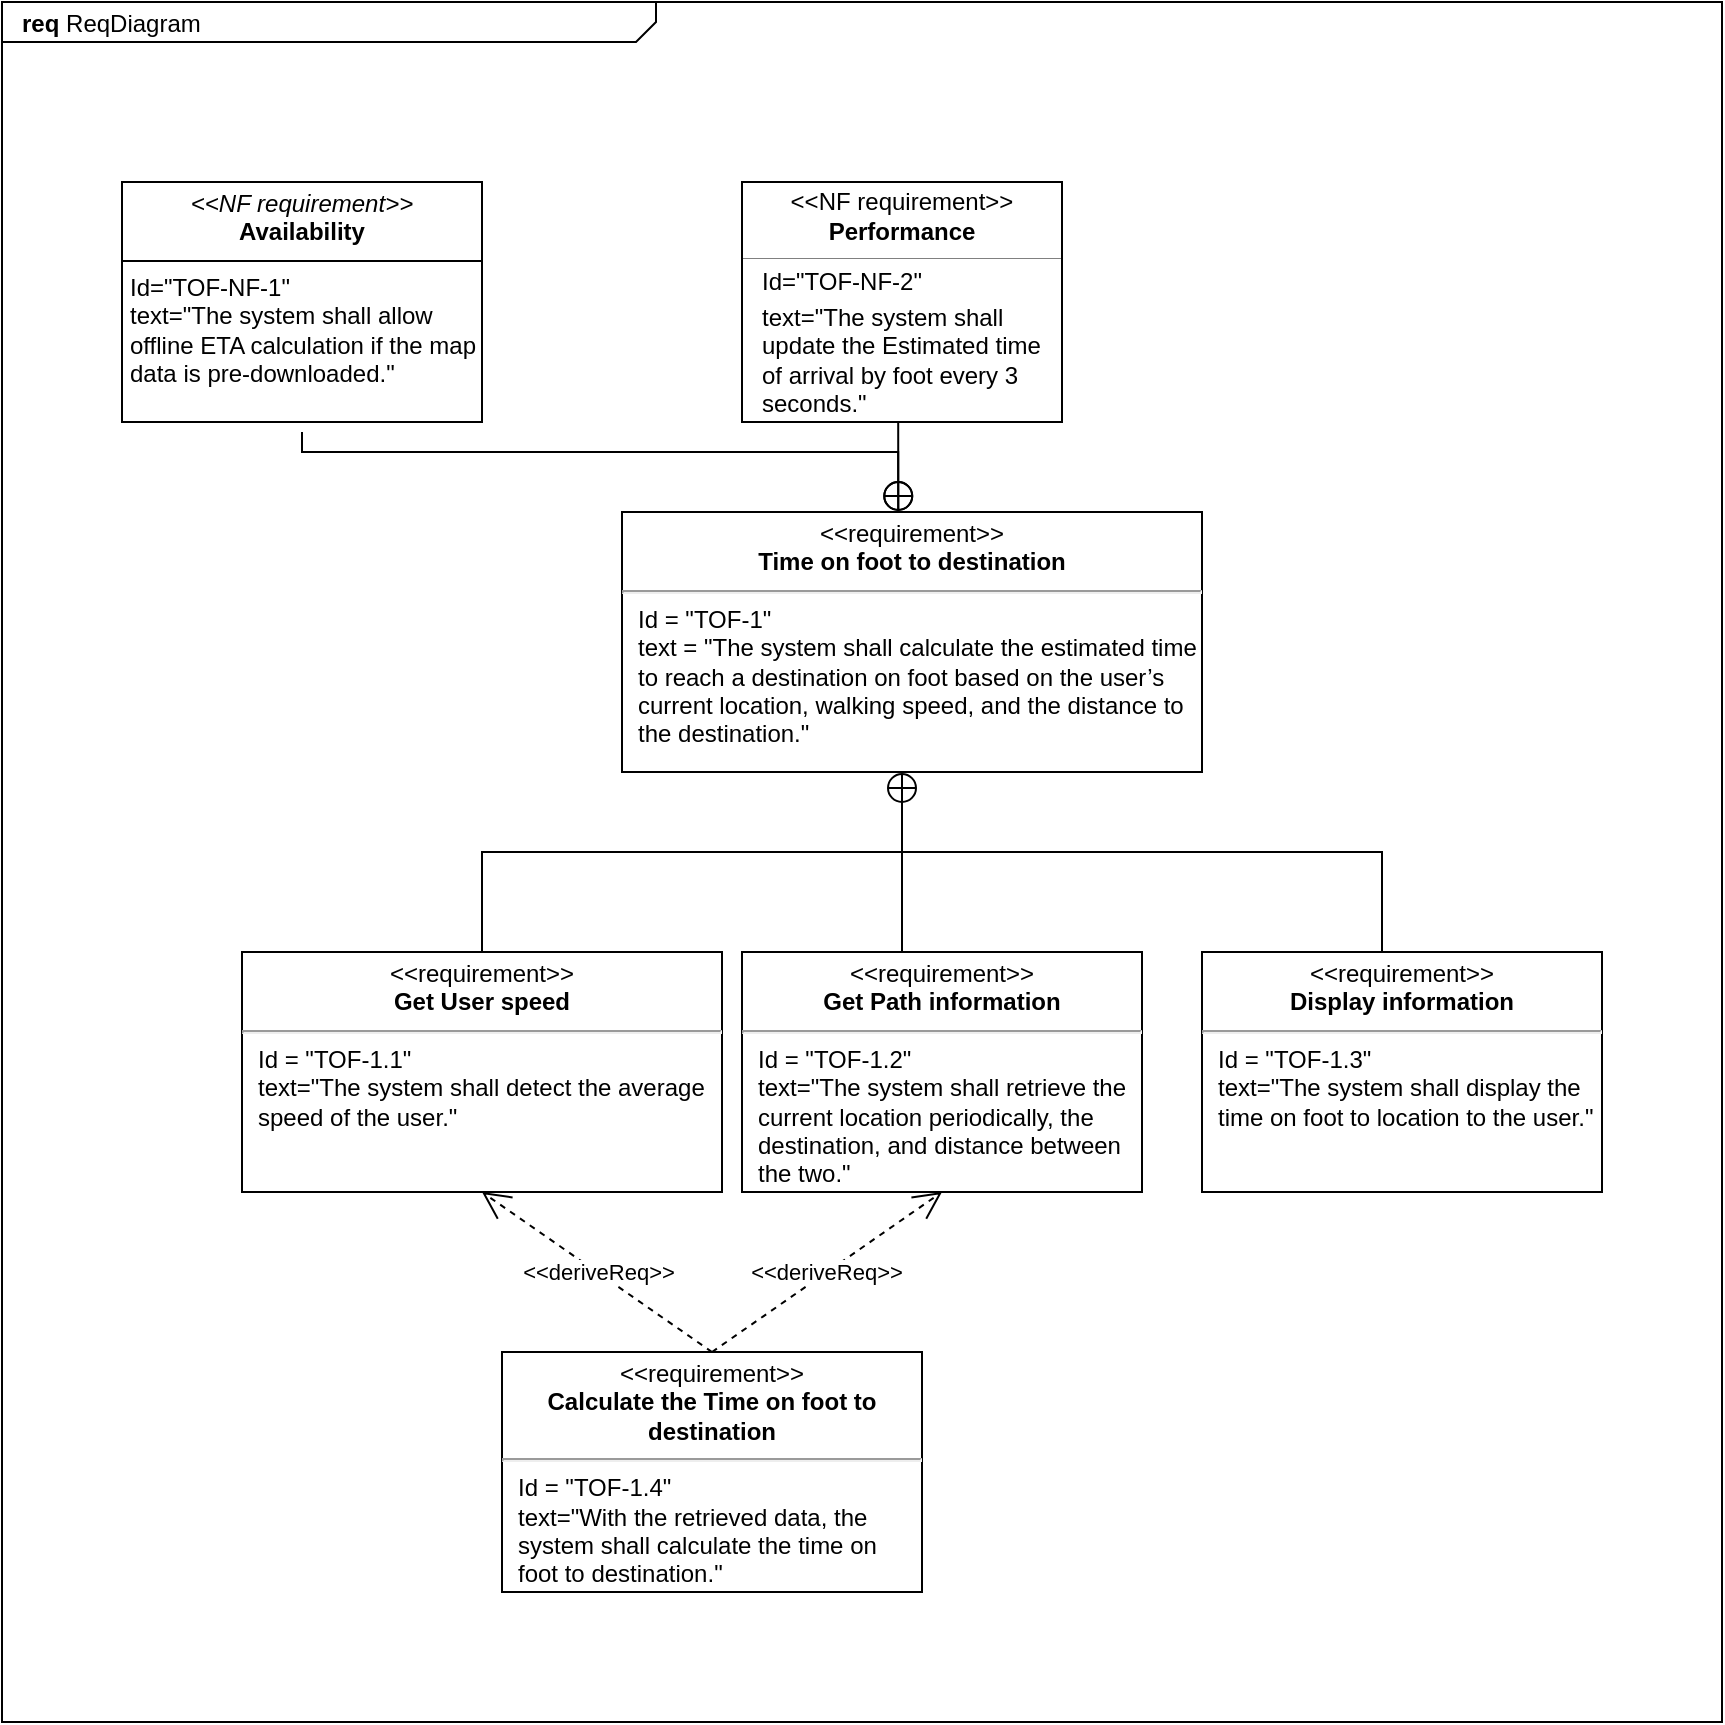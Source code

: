 <mxfile version="26.2.14">
  <diagram name="Page-1" id="929967ad-93f9-6ef4-fab6-5d389245f69c">
    <mxGraphModel dx="1629" dy="900" grid="1" gridSize="10" guides="1" tooltips="1" connect="1" arrows="1" fold="1" page="1" pageScale="1.5" pageWidth="1169" pageHeight="826" background="none" math="0" shadow="0">
      <root>
        <mxCell id="0" style=";html=1;" />
        <mxCell id="1" style=";html=1;" parent="0" />
        <mxCell id="FP77lFUsVwV75FurZ4Pe-1" value="&lt;p style=&quot;margin: 0px ; margin-top: 4px ; margin-left: 10px ; text-align: left&quot;&gt;&lt;b&gt;req&lt;/b&gt;&amp;nbsp;ReqDiagram&lt;/p&gt;" style="html=1;strokeWidth=1;shape=mxgraph.sysml.package;html=1;overflow=fill;whiteSpace=wrap;fillColor=none;gradientColor=none;fontSize=12;align=center;labelX=327.64;" parent="1" vertex="1">
          <mxGeometry x="390" width="860" height="860" as="geometry" />
        </mxCell>
        <mxCell id="FP77lFUsVwV75FurZ4Pe-2" value="&lt;p style=&quot;margin: 0px ; margin-top: 4px ; text-align: center&quot;&gt;&amp;lt;&amp;lt;requirement&amp;gt;&amp;gt;&lt;br&gt;&lt;b&gt;Time on foot to destination&lt;/b&gt;&lt;/p&gt;&lt;hr&gt;&lt;p style=&quot;margin: 0px ; margin-left: 8px ; text-align: left&quot;&gt;Id = &quot;TOF-1&quot;&lt;/p&gt;&lt;p style=&quot;margin: 0px ; margin-left: 8px ; text-align: left&quot;&gt;text = &quot;The system shall calculate the estimated time to reach a destination on foot based on the user’s current location, walking speed, and the distance to the destination.&quot;&lt;/p&gt;" style="shape=rect;html=1;overflow=fill;whiteSpace=wrap;" parent="1" vertex="1">
          <mxGeometry x="700" y="255" width="290" height="130" as="geometry" />
        </mxCell>
        <mxCell id="FP77lFUsVwV75FurZ4Pe-3" style="edgeStyle=orthogonalEdgeStyle;rounded=0;html=1;endArrow=circlePlus;endFill=0;jettySize=auto;orthogonalLoop=1;exitX=0.5;exitY=0;exitDx=0;exitDy=0;" parent="1" edge="1">
          <mxGeometry relative="1" as="geometry">
            <Array as="points">
              <mxPoint x="840" y="480" />
            </Array>
            <mxPoint x="847" y="480" as="sourcePoint" />
            <mxPoint x="840" y="385" as="targetPoint" />
          </mxGeometry>
        </mxCell>
        <mxCell id="FP77lFUsVwV75FurZ4Pe-4" value="&lt;p style=&quot;margin: 0px ; margin-top: 4px ; text-align: center&quot;&gt;&amp;lt;&amp;lt;requirement&amp;gt;&amp;gt;&lt;br&gt;&lt;b&gt;Get User speed&lt;/b&gt;&lt;/p&gt;&lt;hr&gt;&lt;p style=&quot;margin: 0px ; margin-left: 8px ; text-align: left&quot;&gt;Id = &quot;TOF-1.1&quot;&lt;/p&gt;&lt;p style=&quot;margin: 0px ; margin-left: 8px ; text-align: left&quot;&gt;text=&quot;The system shall detect the average speed of the user.&quot;&lt;/p&gt;" style="shape=rect;html=1;overflow=fill;whiteSpace=wrap;" parent="1" vertex="1">
          <mxGeometry x="510" y="475" width="240" height="120" as="geometry" />
        </mxCell>
        <mxCell id="FP77lFUsVwV75FurZ4Pe-5" value="&lt;p style=&quot;margin: 0px ; margin-top: 4px ; text-align: center&quot;&gt;&amp;lt;&amp;lt;requirement&amp;gt;&amp;gt;&lt;br&gt;&lt;b&gt;Get Path information&lt;/b&gt;&lt;/p&gt;&lt;hr&gt;&lt;p style=&quot;margin: 0px ; margin-left: 8px ; text-align: left&quot;&gt;Id = &quot;TOF-1.2&quot;&lt;/p&gt;&lt;p style=&quot;margin: 0px ; margin-left: 8px ; text-align: left&quot;&gt;text=&quot;The system shall retrieve the current location periodically, the destination, and distance between the two.&quot;&lt;/p&gt;" style="shape=rect;html=1;overflow=fill;whiteSpace=wrap;" parent="1" vertex="1">
          <mxGeometry x="760" y="475" width="200" height="120" as="geometry" />
        </mxCell>
        <mxCell id="FP77lFUsVwV75FurZ4Pe-6" value="&lt;p style=&quot;margin: 0px ; margin-top: 4px ; text-align: center&quot;&gt;&amp;lt;&amp;lt;requirement&amp;gt;&amp;gt;&lt;br&gt;&lt;b&gt;Calculate the Time on foot to destination&lt;/b&gt;&lt;/p&gt;&lt;hr&gt;&lt;p style=&quot;margin: 0px ; margin-left: 8px ; text-align: left&quot;&gt;Id = &quot;TOF-1.4&quot;&lt;/p&gt;&lt;p style=&quot;margin: 0px ; margin-left: 8px ; text-align: left&quot;&gt;text=&quot;With the retrieved data, the system shall calculate the time on foot to destination.&quot;&lt;/p&gt;" style="shape=rect;html=1;overflow=fill;whiteSpace=wrap;" parent="1" vertex="1">
          <mxGeometry x="640" y="675" width="210" height="120" as="geometry" />
        </mxCell>
        <mxCell id="FP77lFUsVwV75FurZ4Pe-7" value="" style="endArrow=none;html=1;rounded=0;exitX=0.5;exitY=0;exitDx=0;exitDy=0;" parent="1" source="FP77lFUsVwV75FurZ4Pe-4" edge="1">
          <mxGeometry width="50" height="50" relative="1" as="geometry">
            <mxPoint x="620" y="475" as="sourcePoint" />
            <mxPoint x="840" y="425" as="targetPoint" />
            <Array as="points">
              <mxPoint x="630" y="425" />
            </Array>
          </mxGeometry>
        </mxCell>
        <mxCell id="FP77lFUsVwV75FurZ4Pe-8" value="&amp;lt;&amp;lt;deriveReq&amp;gt;&amp;gt;" style="endArrow=open;html=1;edgeStyle=none;endSize=12;dashed=1;rounded=0;entryX=0.5;entryY=1;entryDx=0;entryDy=0;exitX=0.5;exitY=0;exitDx=0;exitDy=0;" parent="1" source="FP77lFUsVwV75FurZ4Pe-6" target="FP77lFUsVwV75FurZ4Pe-4" edge="1">
          <mxGeometry relative="1" as="geometry">
            <mxPoint x="660" y="425" as="targetPoint" />
            <mxPoint x="660" y="505" as="sourcePoint" />
          </mxGeometry>
        </mxCell>
        <mxCell id="FP77lFUsVwV75FurZ4Pe-9" value="&amp;lt;&amp;lt;deriveReq&amp;gt;&amp;gt;" style="endArrow=open;html=1;edgeStyle=none;endSize=12;dashed=1;rounded=0;entryX=0.5;entryY=1;entryDx=0;entryDy=0;exitX=0.5;exitY=0;exitDx=0;exitDy=0;" parent="1" source="FP77lFUsVwV75FurZ4Pe-6" target="FP77lFUsVwV75FurZ4Pe-5" edge="1">
          <mxGeometry relative="1" as="geometry">
            <mxPoint x="670" y="435" as="targetPoint" />
            <mxPoint x="670" y="515" as="sourcePoint" />
          </mxGeometry>
        </mxCell>
        <mxCell id="FP77lFUsVwV75FurZ4Pe-12" value="" style="fontStyle=1;align=center;verticalAlign=middle;childLayout=stackLayout;horizontal=1;horizontalStack=0;resizeParent=1;resizeParentMax=0;resizeLast=0;marginBottom=0;" parent="1" vertex="1">
          <mxGeometry x="760" y="90" width="160" height="120" as="geometry" />
        </mxCell>
        <mxCell id="FP77lFUsVwV75FurZ4Pe-13" value="&amp;lt;&amp;lt;NF requirement&amp;gt;&amp;gt;" style="html=1;align=center;spacing=0;verticalAlign=middle;strokeColor=none;fillColor=none;whiteSpace=wrap;spacingTop=3;" parent="FP77lFUsVwV75FurZ4Pe-12" vertex="1">
          <mxGeometry width="160" height="16" as="geometry" />
        </mxCell>
        <mxCell id="FP77lFUsVwV75FurZ4Pe-14" value="Performance" style="html=1;align=center;spacing=0;verticalAlign=middle;strokeColor=none;fillColor=none;whiteSpace=wrap;fontStyle=1" parent="FP77lFUsVwV75FurZ4Pe-12" vertex="1">
          <mxGeometry y="16" width="160" height="18" as="geometry" />
        </mxCell>
        <mxCell id="FP77lFUsVwV75FurZ4Pe-15" value="" style="line;strokeWidth=0.25;fillColor=none;align=left;verticalAlign=middle;spacingTop=-1;spacingLeft=3;spacingRight=3;rotatable=0;labelPosition=right;points=[];portConstraint=eastwest;" parent="FP77lFUsVwV75FurZ4Pe-12" vertex="1">
          <mxGeometry y="34" width="160" height="8" as="geometry" />
        </mxCell>
        <mxCell id="FP77lFUsVwV75FurZ4Pe-16" value="Id=&quot;TOF-NF-2&quot;" style="html=1;align=left;spacing=0;verticalAlign=middle;strokeColor=none;fillColor=none;whiteSpace=wrap;spacingLeft=10;" parent="FP77lFUsVwV75FurZ4Pe-12" vertex="1">
          <mxGeometry y="42" width="160" height="16" as="geometry" />
        </mxCell>
        <mxCell id="FP77lFUsVwV75FurZ4Pe-17" value="text=&quot;The system shall update the Estimated time of arrival by foot every 3 seconds.&quot;" style="html=1;align=left;spacing=0;verticalAlign=middle;strokeColor=none;fillColor=none;whiteSpace=wrap;spacingLeft=10;" parent="FP77lFUsVwV75FurZ4Pe-12" vertex="1">
          <mxGeometry y="58" width="160" height="62" as="geometry" />
        </mxCell>
        <mxCell id="FP77lFUsVwV75FurZ4Pe-96" value="&lt;p style=&quot;margin: 0px ; margin-top: 4px ; text-align: center&quot;&gt;&amp;lt;&amp;lt;requirement&amp;gt;&amp;gt;&lt;br&gt;&lt;b&gt;Display information&lt;/b&gt;&lt;/p&gt;&lt;hr&gt;&lt;p style=&quot;margin: 0px ; margin-left: 8px ; text-align: left&quot;&gt;Id = &quot;TOF-1.3&quot;&lt;/p&gt;&lt;p style=&quot;margin: 0px ; margin-left: 8px ; text-align: left&quot;&gt;text=&quot;The system shall display the time on foot to location to the user.&quot;&lt;/p&gt;" style="shape=rect;html=1;overflow=fill;whiteSpace=wrap;" parent="1" vertex="1">
          <mxGeometry x="990" y="475" width="200" height="120" as="geometry" />
        </mxCell>
        <mxCell id="FP77lFUsVwV75FurZ4Pe-97" value="" style="endArrow=none;html=1;rounded=0;exitX=0.5;exitY=0;exitDx=0;exitDy=0;" parent="1" edge="1">
          <mxGeometry width="50" height="50" relative="1" as="geometry">
            <mxPoint x="1080" y="475" as="sourcePoint" />
            <mxPoint x="840" y="425" as="targetPoint" />
            <Array as="points">
              <mxPoint x="1080" y="425" />
            </Array>
          </mxGeometry>
        </mxCell>
        <mxCell id="com5FuT9qpxgrwEG2PCQ-1" value="&lt;p style=&quot;margin:0px;margin-top:4px;text-align:center;&quot;&gt;&lt;i&gt;&amp;lt;&amp;lt;NF requirement&amp;gt;&amp;gt;&lt;/i&gt;&lt;br&gt;&lt;b&gt;Availability&lt;/b&gt;&lt;/p&gt;&lt;hr size=&quot;1&quot; style=&quot;border-style:solid;&quot;&gt;&lt;p style=&quot;margin:0px;margin-left:4px;&quot;&gt;Id=&quot;TOF-NF-1&quot;&lt;/p&gt;&lt;p style=&quot;margin:0px;margin-left:4px;&quot;&gt;text=&quot;The system shall allow offline ETA calculation if the map data is pre-downloaded.&quot;&lt;/p&gt;" style="verticalAlign=top;align=left;overflow=fill;html=1;whiteSpace=wrap;" vertex="1" parent="1">
          <mxGeometry x="450" y="90" width="180" height="120" as="geometry" />
        </mxCell>
        <mxCell id="com5FuT9qpxgrwEG2PCQ-6" style="edgeStyle=orthogonalEdgeStyle;rounded=0;orthogonalLoop=1;jettySize=auto;html=1;entryX=0.5;entryY=0;entryDx=0;entryDy=0;endArrow=circlePlus;endFill=0;" edge="1" parent="1">
          <mxGeometry relative="1" as="geometry">
            <mxPoint x="540" y="215" as="sourcePoint" />
            <Array as="points">
              <mxPoint x="540" y="215" />
              <mxPoint x="540" y="225" />
              <mxPoint x="838" y="225" />
            </Array>
            <mxPoint x="838.13" y="255" as="targetPoint" />
          </mxGeometry>
        </mxCell>
        <mxCell id="com5FuT9qpxgrwEG2PCQ-10" style="edgeStyle=orthogonalEdgeStyle;rounded=0;orthogonalLoop=1;jettySize=auto;html=1;entryX=0.5;entryY=0;entryDx=0;entryDy=0;endArrow=circlePlus;endFill=0;exitX=0.5;exitY=1;exitDx=0;exitDy=0;" edge="1" parent="1" source="FP77lFUsVwV75FurZ4Pe-17">
          <mxGeometry relative="1" as="geometry">
            <Array as="points">
              <mxPoint x="838" y="210" />
            </Array>
            <mxPoint x="1282.13" y="215" as="sourcePoint" />
            <mxPoint x="838.13" y="255" as="targetPoint" />
          </mxGeometry>
        </mxCell>
      </root>
    </mxGraphModel>
  </diagram>
</mxfile>
